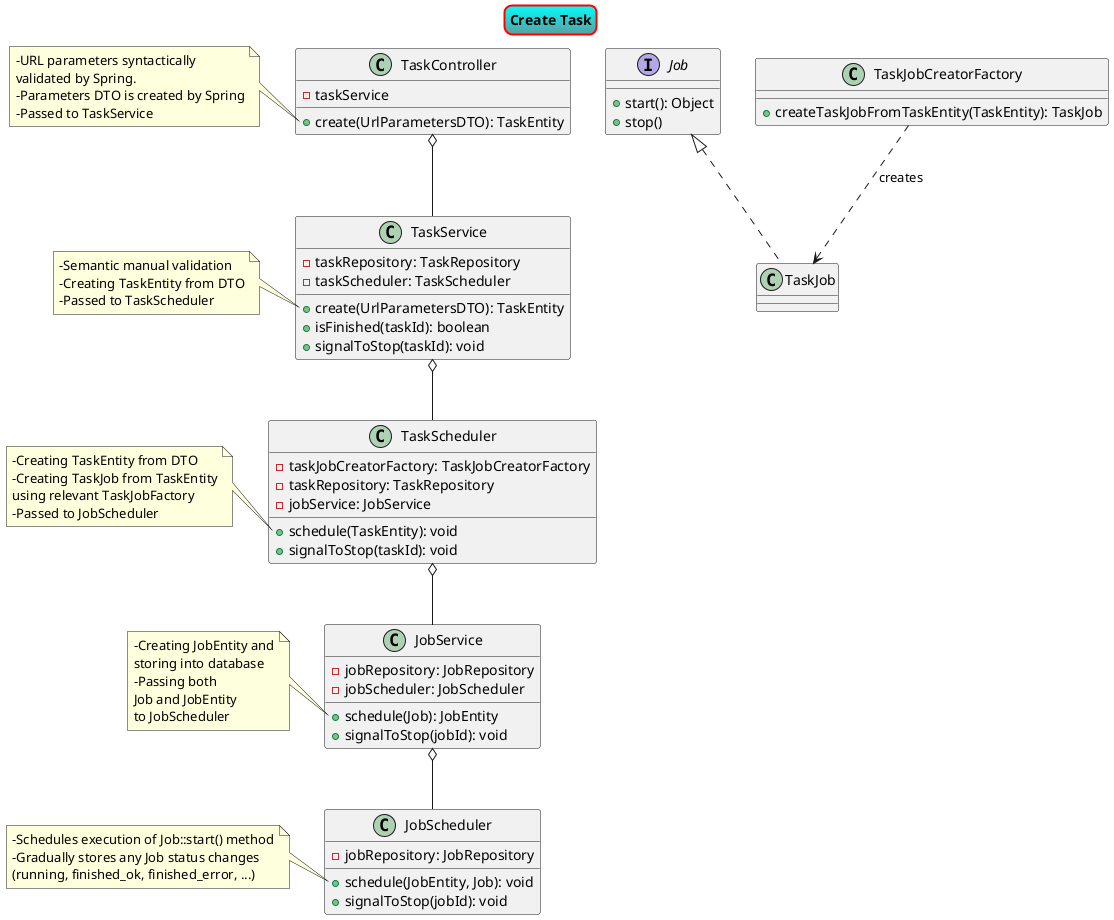 @startuml
skinparam titleBorderRoundCorner 15
skinparam titleBorderThickness 2
skinparam titleBorderColor red
skinparam titleBackgroundColor Aqua-CadetBlue

'skinparam genericDisplay old

title Create Task

class TaskController {
    -taskService
    +create(UrlParametersDTO): TaskEntity
}

note left of TaskController::create
    -URL parameters syntactically
    validated by Spring.
    -Parameters DTO is created by Spring
    -Passed to TaskService
end note

interface Job {
    +start(): Object
    +stop()
}

class TaskService {
    -taskRepository: TaskRepository
    -taskScheduler: TaskScheduler

    +create(UrlParametersDTO): TaskEntity
    +isFinished(taskId): boolean
    +signalToStop(taskId): void
}

note left of TaskService::create
    -Semantic manual validation
    -Creating TaskEntity from DTO
    -Passed to TaskScheduler
end note

TaskController o-- TaskService
TaskService o-- TaskScheduler

class TaskJob implements Job

class TaskJobCreatorFactory {
    +createTaskJobFromTaskEntity(TaskEntity): TaskJob
}

TaskJobCreatorFactory ..> TaskJob : creates


class TaskScheduler {
    -taskJobCreatorFactory: TaskJobCreatorFactory
    -taskRepository: TaskRepository
    -jobService: JobService

    +schedule(TaskEntity): void
    +signalToStop(taskId): void
}

note left of TaskScheduler::schedule
    -Creating TaskEntity from DTO
    -Creating TaskJob from TaskEntity
    using relevant TaskJobFactory
    -Passed to JobScheduler
end note

class JobService {
    -jobRepository: JobRepository
    -jobScheduler: JobScheduler
    +schedule(Job): JobEntity
    +signalToStop(jobId): void
}

note left of JobService::schedule
    -Creating JobEntity and
    storing into database
    -Passing both
    Job and JobEntity
    to JobScheduler
end note

TaskScheduler o-- JobService

class JobScheduler {
    -jobRepository: JobRepository
    +schedule(JobEntity, Job): void
    +signalToStop(jobId): void
}

note left of JobScheduler::schedule
    -Schedules execution of Job::start() method
    -Gradually stores any Job status changes
    (running, finished_ok, finished_error, ...)
end note

JobService o-- JobScheduler

@enduml